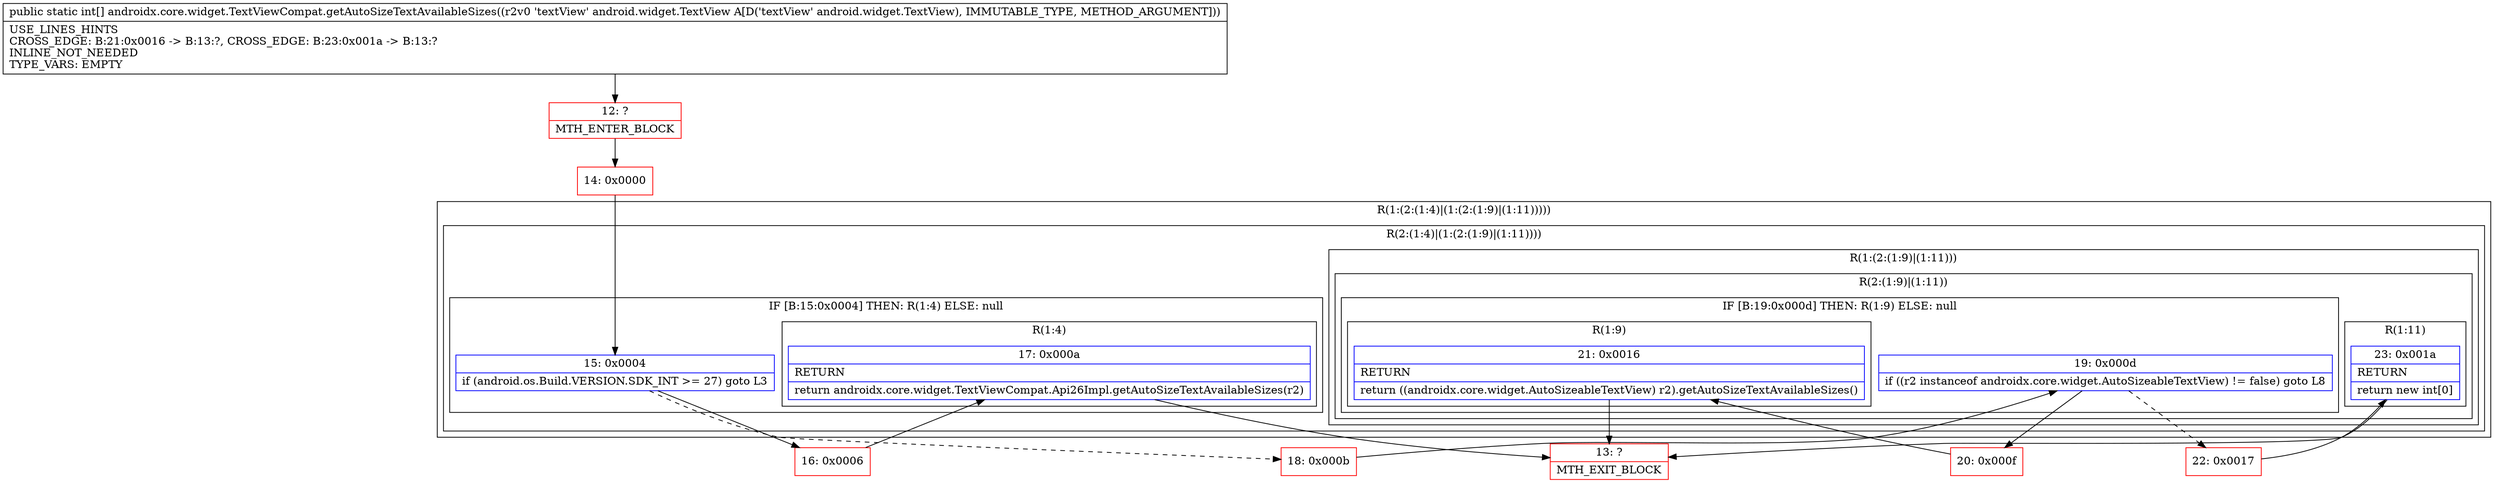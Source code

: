 digraph "CFG forandroidx.core.widget.TextViewCompat.getAutoSizeTextAvailableSizes(Landroid\/widget\/TextView;)[I" {
subgraph cluster_Region_1654556166 {
label = "R(1:(2:(1:4)|(1:(2:(1:9)|(1:11)))))";
node [shape=record,color=blue];
subgraph cluster_Region_1467639619 {
label = "R(2:(1:4)|(1:(2:(1:9)|(1:11))))";
node [shape=record,color=blue];
subgraph cluster_IfRegion_1043839972 {
label = "IF [B:15:0x0004] THEN: R(1:4) ELSE: null";
node [shape=record,color=blue];
Node_15 [shape=record,label="{15\:\ 0x0004|if (android.os.Build.VERSION.SDK_INT \>= 27) goto L3\l}"];
subgraph cluster_Region_882056633 {
label = "R(1:4)";
node [shape=record,color=blue];
Node_17 [shape=record,label="{17\:\ 0x000a|RETURN\l|return androidx.core.widget.TextViewCompat.Api26Impl.getAutoSizeTextAvailableSizes(r2)\l}"];
}
}
subgraph cluster_Region_581632923 {
label = "R(1:(2:(1:9)|(1:11)))";
node [shape=record,color=blue];
subgraph cluster_Region_653207794 {
label = "R(2:(1:9)|(1:11))";
node [shape=record,color=blue];
subgraph cluster_IfRegion_629428048 {
label = "IF [B:19:0x000d] THEN: R(1:9) ELSE: null";
node [shape=record,color=blue];
Node_19 [shape=record,label="{19\:\ 0x000d|if ((r2 instanceof androidx.core.widget.AutoSizeableTextView) != false) goto L8\l}"];
subgraph cluster_Region_156688524 {
label = "R(1:9)";
node [shape=record,color=blue];
Node_21 [shape=record,label="{21\:\ 0x0016|RETURN\l|return ((androidx.core.widget.AutoSizeableTextView) r2).getAutoSizeTextAvailableSizes()\l}"];
}
}
subgraph cluster_Region_1931189734 {
label = "R(1:11)";
node [shape=record,color=blue];
Node_23 [shape=record,label="{23\:\ 0x001a|RETURN\l|return new int[0]\l}"];
}
}
}
}
}
Node_12 [shape=record,color=red,label="{12\:\ ?|MTH_ENTER_BLOCK\l}"];
Node_14 [shape=record,color=red,label="{14\:\ 0x0000}"];
Node_16 [shape=record,color=red,label="{16\:\ 0x0006}"];
Node_13 [shape=record,color=red,label="{13\:\ ?|MTH_EXIT_BLOCK\l}"];
Node_18 [shape=record,color=red,label="{18\:\ 0x000b}"];
Node_20 [shape=record,color=red,label="{20\:\ 0x000f}"];
Node_22 [shape=record,color=red,label="{22\:\ 0x0017}"];
MethodNode[shape=record,label="{public static int[] androidx.core.widget.TextViewCompat.getAutoSizeTextAvailableSizes((r2v0 'textView' android.widget.TextView A[D('textView' android.widget.TextView), IMMUTABLE_TYPE, METHOD_ARGUMENT]))  | USE_LINES_HINTS\lCROSS_EDGE: B:21:0x0016 \-\> B:13:?, CROSS_EDGE: B:23:0x001a \-\> B:13:?\lINLINE_NOT_NEEDED\lTYPE_VARS: EMPTY\l}"];
MethodNode -> Node_12;Node_15 -> Node_16;
Node_15 -> Node_18[style=dashed];
Node_17 -> Node_13;
Node_19 -> Node_20;
Node_19 -> Node_22[style=dashed];
Node_21 -> Node_13;
Node_23 -> Node_13;
Node_12 -> Node_14;
Node_14 -> Node_15;
Node_16 -> Node_17;
Node_18 -> Node_19;
Node_20 -> Node_21;
Node_22 -> Node_23;
}

